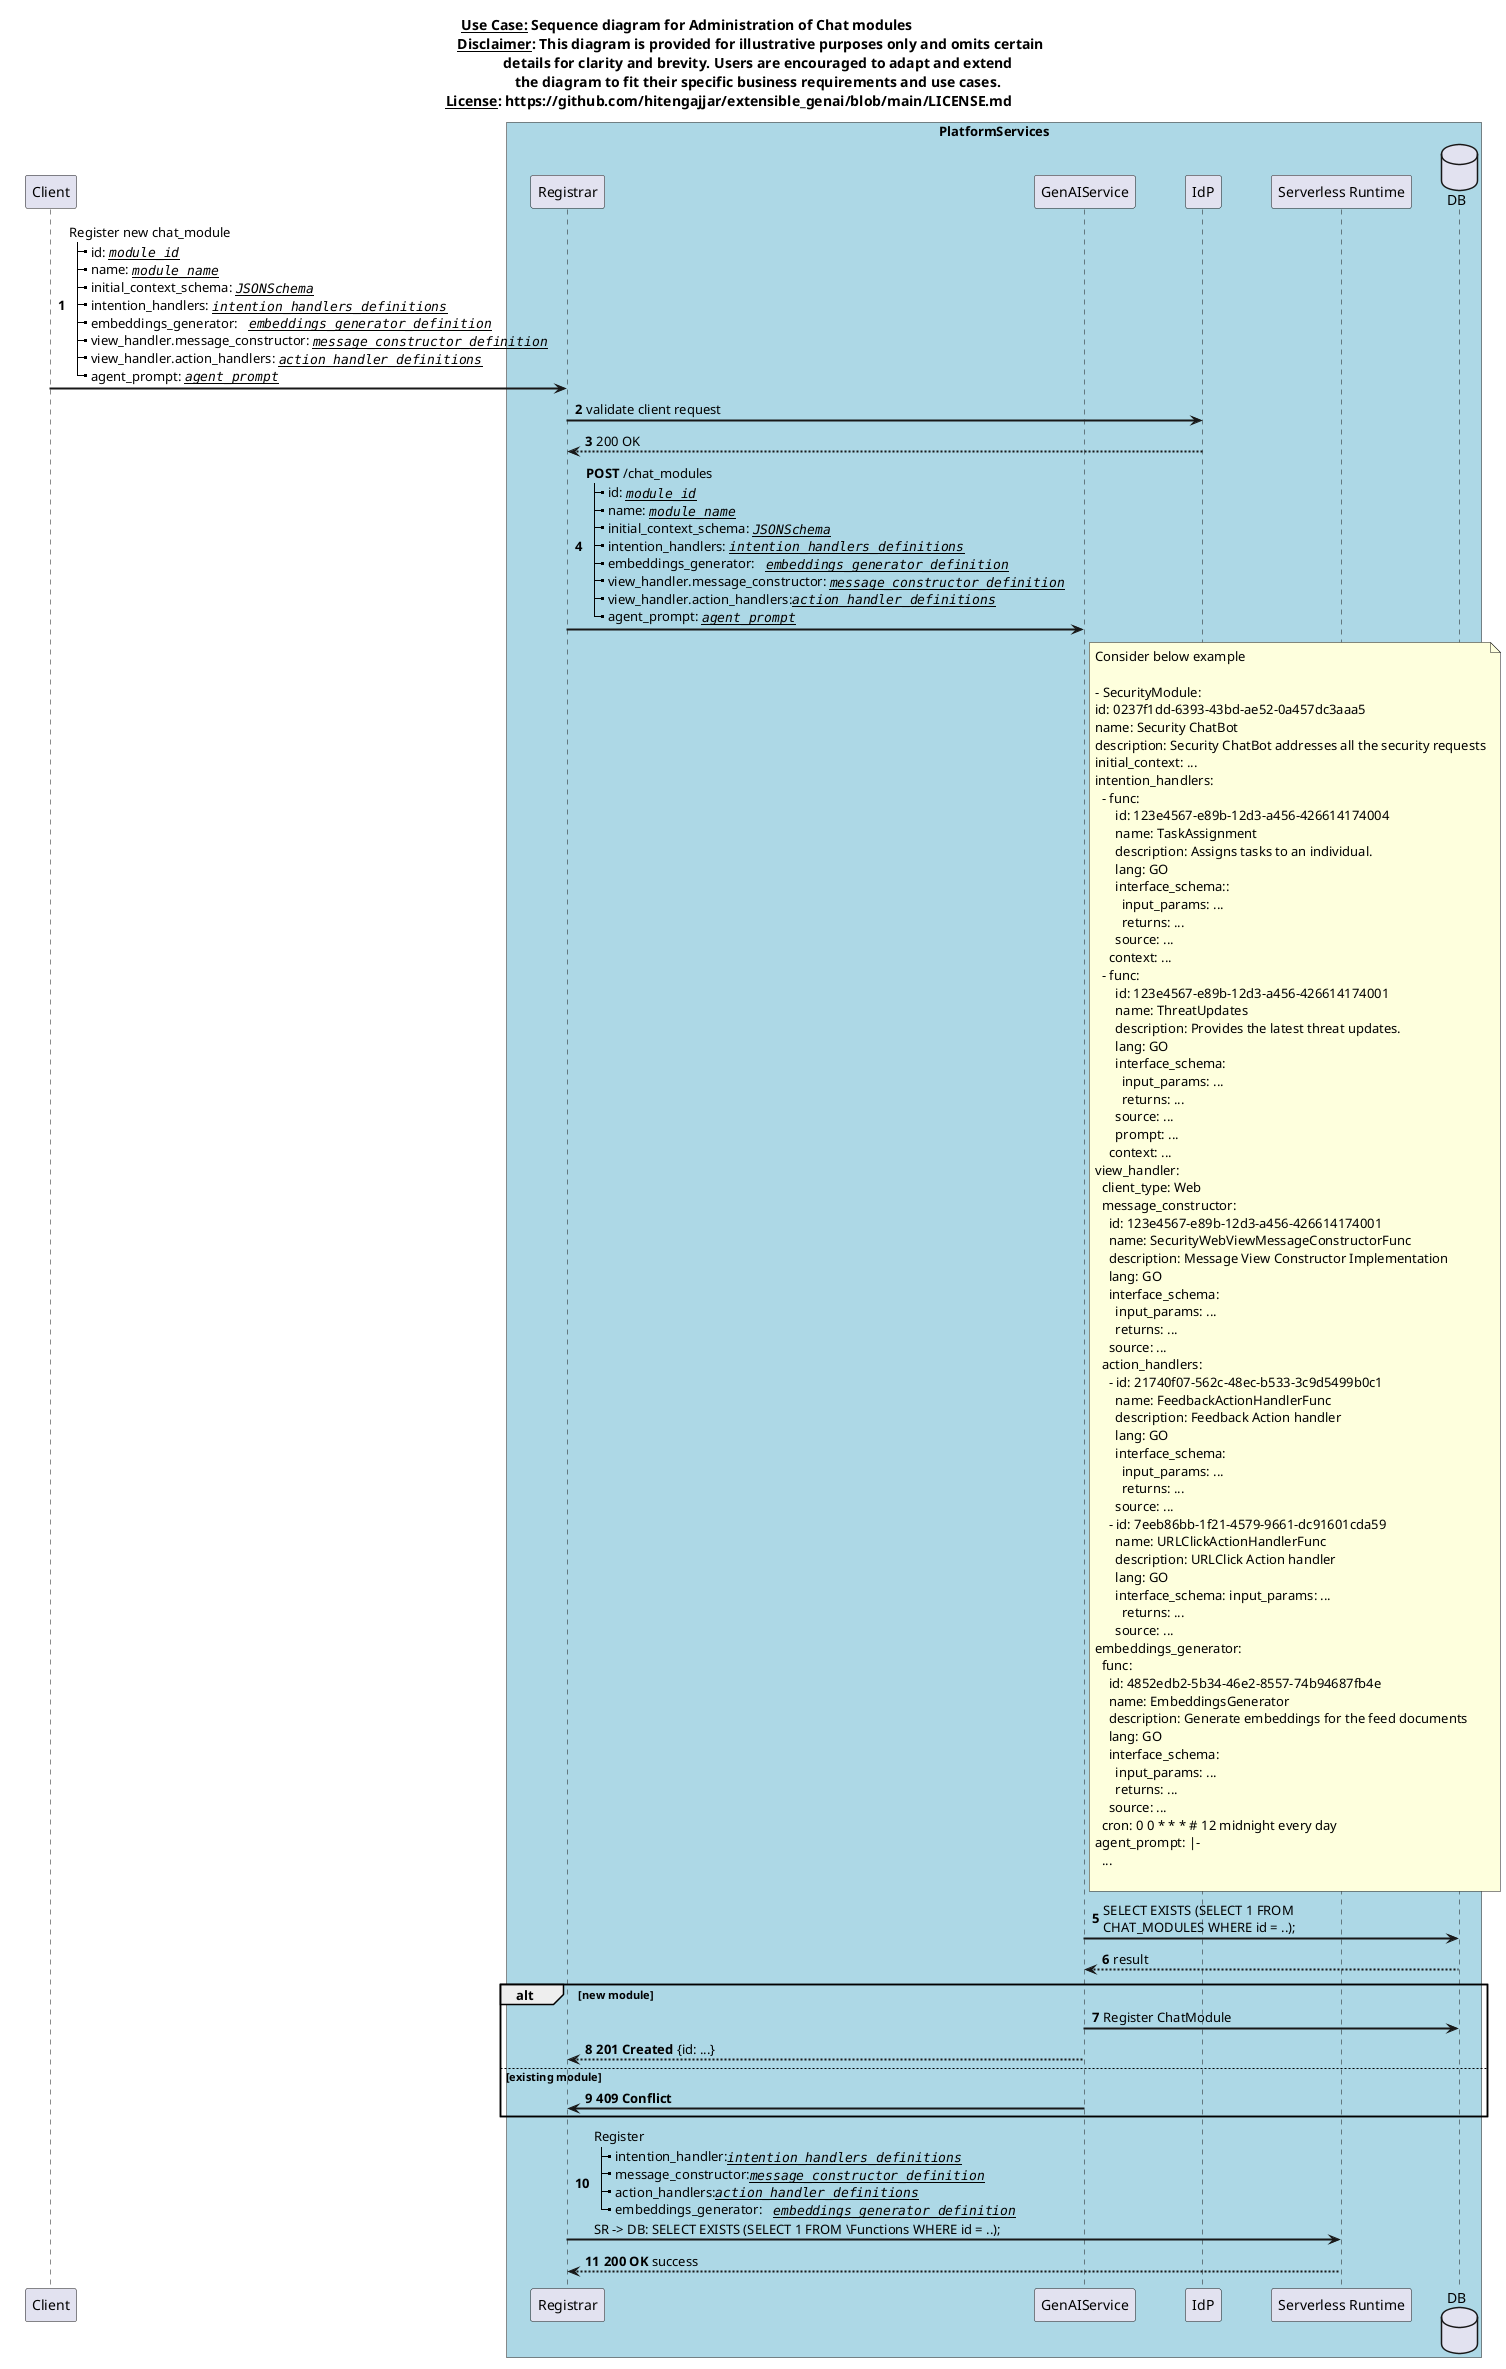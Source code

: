 @startuml

title 
<u>Use Case:</u> Sequence diagram for Administration of Chat modules                                    
<u>Disclaimer</u>: This diagram is provided for illustrative purposes only and omits certain 
   details for clarity and brevity. Users are encouraged to adapt and extend
   the diagram to fit their specific business requirements and use cases.
<u>License</u>: https://github.com/hitengajjar/extensible_genai/blob/main/LICENSE.md             
End title

autonumber
skinparam ParticipantPadding 20
skinparam BoxPadding 10

skinparam sequenceArrowThickness 2

participant Client as C

box "PlatformServices" #LightBlue 
participant "Registrar" as R
participant GenAIService as GenAI
participant IdP
participant "Serverless Runtime" as SR
database DB
end box

C -> R: Register new chat_module \n\
|_ id: ""//__module_id__//"" \n\
|_ name: ""//__module_name__//"" \n\
|_ initial_context_schema: ""//__JSONSchema__//"" \n\
|_ intention_handlers: ""//__intention_handlers_definitions__//"" \n\
|_ embeddings_generator: "" //__embeddings_generator_definition__//"" \n\
|_ view_handler.message_constructor: ""//__message_constructor_definition__//"" \n\
|_ view_handler.action_handlers: ""//__action_handler_definitions__//"" \n\
|_ agent_prompt: ""//__agent_prompt__//""

R -> IdP: validate client request
return 200 OK

R -> GenAI: **POST** /chat_modules \n\
|_ id: ""//__module_id__//"" \n\
|_ name: ""//__module_name__//"" \n\
|_ initial_context_schema: ""//__JSONSchema__//"" \n\
|_ intention_handlers: ""//__intention_handlers_definitions__//"" \n\
|_ embeddings_generator: "" //__embeddings_generator_definition__//"" \n\
|_ view_handler.message_constructor: ""//__message_constructor_definition__//"" \n\
|_ view_handler.action_handlers:""//__action_handler_definitions__//"" \n\
|_ agent_prompt: ""//__agent_prompt__//""


note right of GenAI
Consider below example

- SecurityModule:
id: 0237f1dd-6393-43bd-ae52-0a457dc3aaa5
name: Security ChatBot
description: Security ChatBot addresses all the security requests
initial_context: ...
intention_handlers:
  - func: 
      id: 123e4567-e89b-12d3-a456-426614174004
      name: TaskAssignment
      description: Assigns tasks to an individual.
      lang: GO
      interface_schema::
        input_params: ...
        returns: ...
      source: ...
    context: ...
  - func: 
      id: 123e4567-e89b-12d3-a456-426614174001
      name: ThreatUpdates
      description: Provides the latest threat updates.
      lang: GO
      interface_schema:
        input_params: ...
        returns: ...
      source: ...
      prompt: ...
    context: ...
view_handler:
  client_type: Web
  message_constructor: 
    id: 123e4567-e89b-12d3-a456-426614174001
    name: SecurityWebViewMessageConstructorFunc
    description: Message View Constructor Implementation
    lang: GO
    interface_schema:
      input_params: ...
      returns: ...
    source: ...
  action_handlers: 
    - id: 21740f07-562c-48ec-b533-3c9d5499b0c1
      name: FeedbackActionHandlerFunc
      description: Feedback Action handler
      lang: GO
      interface_schema:
        input_params: ...
        returns: ...
      source: ...
    - id: 7eeb86bb-1f21-4579-9661-dc91601cda59
      name: URLClickActionHandlerFunc
      description: URLClick Action handler
      lang: GO
      interface_schema: input_params: ...
        returns: ...
      source: ...
embeddings_generator:
  func: 
    id: 4852edb2-5b34-46e2-8557-74b94687fb4e
    name: EmbeddingsGenerator
    description: Generate embeddings for the feed documents
    lang: GO
    interface_schema:
      input_params: ...
      returns: ...
    source: ...
  cron: 0 0 * * * # 12 midnight every day
agent_prompt: |-
  ...
      
end note

GenAI -> DB: SELECT EXISTS (SELECT 1 FROM \nCHAT_MODULES WHERE id = ..);
return result
Alt new module
  GenAI -> DB: Register ChatModule
  GenAI --> R: **201 Created** {id: ...}
Else existing module
  GenAI -> R: **409 Conflict**
End

R -> SR: Register \n\
|_ intention_handler:""//__intention_handlers_definitions__//"" \n\
|_ message_constructor:""//__message_constructor_definition__//"" \n\
|_ action_handlers:""//__action_handler_definitions__//"" \n\
|_ embeddings_generator: "" //__embeddings_generator_definition__//"" \n\
SR -> DB: SELECT EXISTS (SELECT 1 FROM \Functions WHERE id = ..);
return **200 OK** success


@enduml